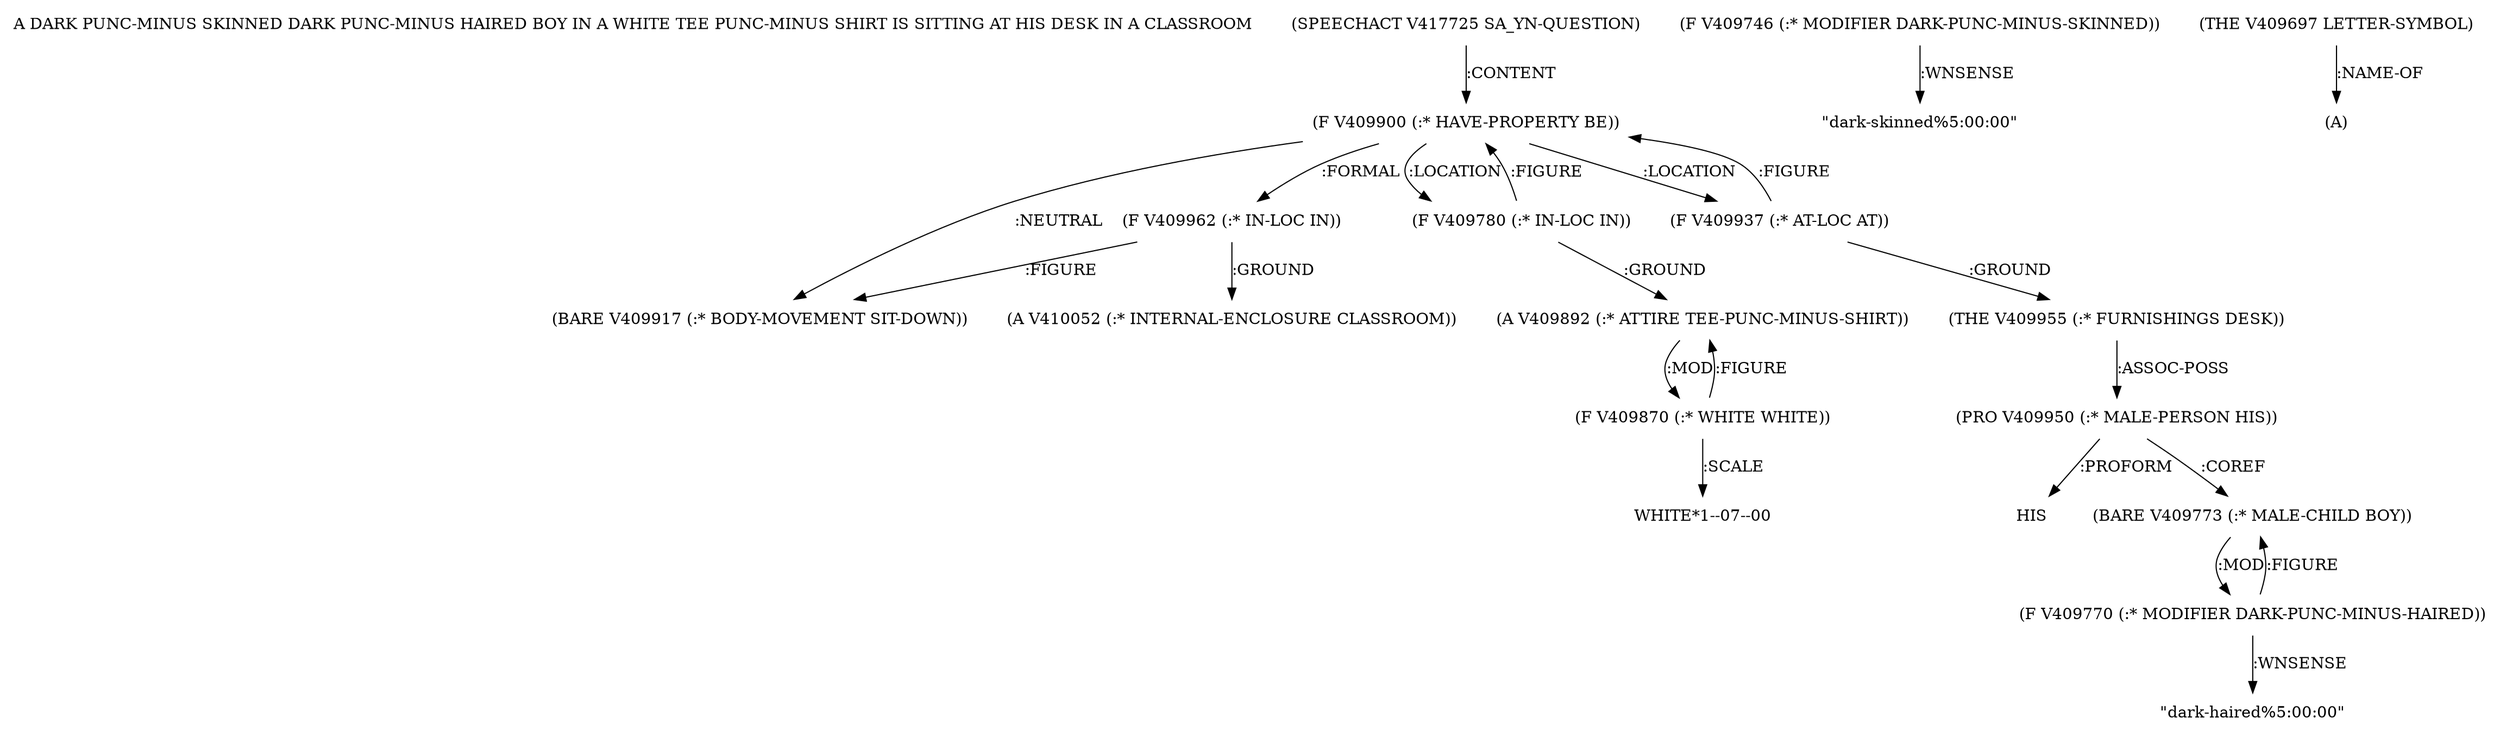 digraph Terms {
  node [shape=none]
  "A DARK PUNC-MINUS SKINNED DARK PUNC-MINUS HAIRED BOY IN A WHITE TEE PUNC-MINUS SHIRT IS SITTING AT HIS DESK IN A CLASSROOM"
  "V417725" [label="(SPEECHACT V417725 SA_YN-QUESTION)"]
  "V417725" -> "V409900" [label=":CONTENT"]
  "V409900" [label="(F V409900 (:* HAVE-PROPERTY BE))"]
  "V409900" -> "V409917" [label=":NEUTRAL"]
  "V409900" -> "V409962" [label=":FORMAL"]
  "V409900" -> "V409780" [label=":LOCATION"]
  "V409900" -> "V409937" [label=":LOCATION"]
  "V409780" [label="(F V409780 (:* IN-LOC IN))"]
  "V409780" -> "V409892" [label=":GROUND"]
  "V409780" -> "V409900" [label=":FIGURE"]
  "V409892" [label="(A V409892 (:* ATTIRE TEE-PUNC-MINUS-SHIRT))"]
  "V409892" -> "V409870" [label=":MOD"]
  "V409870" [label="(F V409870 (:* WHITE WHITE))"]
  "V409870" -> "V409892" [label=":FIGURE"]
  "V409870" -> "NT421416" [label=":SCALE"]
  "NT421416" [label="WHITE*1--07--00"]
  "V409917" [label="(BARE V409917 (:* BODY-MOVEMENT SIT-DOWN))"]
  "V409937" [label="(F V409937 (:* AT-LOC AT))"]
  "V409937" -> "V409955" [label=":GROUND"]
  "V409937" -> "V409900" [label=":FIGURE"]
  "V409955" [label="(THE V409955 (:* FURNISHINGS DESK))"]
  "V409955" -> "V409950" [label=":ASSOC-POSS"]
  "V409950" [label="(PRO V409950 (:* MALE-PERSON HIS))"]
  "V409950" -> "NT421417" [label=":PROFORM"]
  "NT421417" [label="HIS"]
  "V409950" -> "V409773" [label=":COREF"]
  "V409962" [label="(F V409962 (:* IN-LOC IN))"]
  "V409962" -> "V410052" [label=":GROUND"]
  "V409962" -> "V409917" [label=":FIGURE"]
  "V410052" [label="(A V410052 (:* INTERNAL-ENCLOSURE CLASSROOM))"]
  "V409773" [label="(BARE V409773 (:* MALE-CHILD BOY))"]
  "V409773" -> "V409770" [label=":MOD"]
  "V409770" [label="(F V409770 (:* MODIFIER DARK-PUNC-MINUS-HAIRED))"]
  "V409770" -> "V409773" [label=":FIGURE"]
  "V409770" -> "NT421418" [label=":WNSENSE"]
  "NT421418" [label="\"dark-haired%5:00:00\""]
  "V409746" [label="(F V409746 (:* MODIFIER DARK-PUNC-MINUS-SKINNED))"]
  "V409746" -> "NT421419" [label=":WNSENSE"]
  "NT421419" [label="\"dark-skinned%5:00:00\""]
  "V409697" [label="(THE V409697 LETTER-SYMBOL)"]
  "V409697" -> "NT421420" [label=":NAME-OF"]
  "NT421420" [label="(A)"]
}

